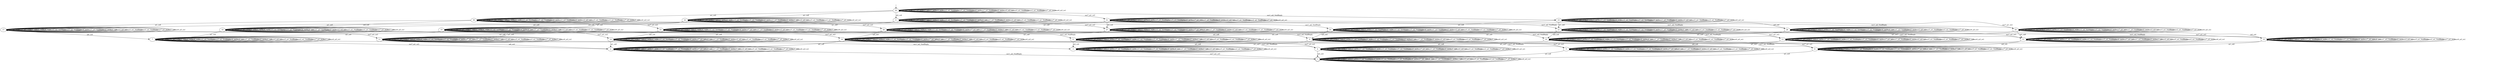 digraph T2 {
0 [label="0"];
1 [label="1", shape=doublecircle];
2 [label="2"];
3 [label="3"];
4 [label="4"];
5 [label="5"];
6 [label="6"];
7 [label="7"];
8 [label="8"];
9 [label="9"];
10 [label="10"];
11 [label="11"];
12 [label="12"];
13 [label="13"];
14 [label="14"];
15 [label="15"];
16 [label="16"];
17 [label="17"];
18 [label="18"];
19 [label="19"];
20 [label="20"];
21 [label="21"];
22 [label="22"];
23 [label="23"];
24 [label="24"];
25 [label="25"];
26 [label="26"];
27 [label="27"];
28 [label="28"];
29 [label="29"];
30 [label="30"];
31 [label="31"];
0 -> 0  [label="usr1_ai3_re26"];
0 -> 0  [label="usr1_ai3_re12"];
0 -> 0  [label="ai1_ce1"];
0 -> 0  [label="ai2_ce23"];
0 -> 28  [label="usr1_ai2_VoidReply"];
0 -> 0  [label="ai4_ce20"];
0 -> 0  [label="usr2_ai2_VoidReply"];
0 -> 0  [label="usr5_ai2_VoidReply"];
0 -> 0  [label="ai4_ce15"];
0 -> 27  [label="usr7_ai1_re3"];
0 -> 0  [label="ai4_ce4"];
0 -> 0  [label="usr1_ai3_VoidReply"];
0 -> 0  [label="ai2_ce12"];
0 -> 19  [label="ai1_ce8"];
0 -> 0  [label="usr2_ai3_re2"];
0 -> 0  [label="usr5_ai1_VoidReply"];
0 -> 0  [label="usr2_ai1_VoidReply"];
0 -> 0  [label="usr7_ai1_re16"];
0 -> 18  [label="ai1_ce9"];
0 -> 0  [label="usr6_ai3_re1"];
1 -> 1  [label="usr1_ai3_re26"];
1 -> 1  [label="usr1_ai3_re12"];
1 -> 1  [label="ai1_ce1"];
1 -> 1  [label="ai2_ce23"];
1 -> 1  [label="usr1_ai2_VoidReply"];
1 -> 1  [label="ai4_ce20"];
1 -> 1  [label="usr2_ai2_VoidReply"];
1 -> 1  [label="usr5_ai2_VoidReply"];
1 -> 1  [label="ai4_ce15"];
1 -> 1  [label="usr7_ai1_re3"];
1 -> 1  [label="ai4_ce4"];
1 -> 1  [label="usr1_ai3_VoidReply"];
1 -> 1  [label="ai2_ce12"];
1 -> 1  [label="ai1_ce8"];
1 -> 1  [label="usr2_ai3_re2"];
1 -> 1  [label="usr5_ai1_VoidReply"];
1 -> 1  [label="usr2_ai1_VoidReply"];
1 -> 1  [label="usr7_ai1_re16"];
1 -> 1  [label="ai1_ce9"];
1 -> 1  [label="usr6_ai3_re1"];
2 -> 2  [label="usr1_ai3_re26"];
2 -> 2  [label="usr1_ai3_re12"];
2 -> 2  [label="ai1_ce1"];
2 -> 2  [label="ai2_ce23"];
2 -> 1  [label="usr1_ai2_VoidReply"];
2 -> 2  [label="ai4_ce20"];
2 -> 2  [label="usr2_ai2_VoidReply"];
2 -> 2  [label="usr5_ai2_VoidReply"];
2 -> 2  [label="ai4_ce15"];
2 -> 2  [label="usr7_ai1_re3"];
2 -> 2  [label="ai4_ce4"];
2 -> 2  [label="usr1_ai3_VoidReply"];
2 -> 2  [label="ai2_ce12"];
2 -> 2  [label="ai1_ce8"];
2 -> 2  [label="usr2_ai3_re2"];
2 -> 2  [label="usr5_ai1_VoidReply"];
2 -> 2  [label="usr2_ai1_VoidReply"];
2 -> 2  [label="usr7_ai1_re16"];
2 -> 2  [label="ai1_ce9"];
2 -> 2  [label="usr6_ai3_re1"];
3 -> 3  [label="usr1_ai3_re26"];
3 -> 3  [label="usr1_ai3_re12"];
3 -> 3  [label="ai1_ce1"];
3 -> 3  [label="ai2_ce23"];
3 -> 3  [label="usr1_ai2_VoidReply"];
3 -> 3  [label="ai4_ce20"];
3 -> 3  [label="usr2_ai2_VoidReply"];
3 -> 3  [label="usr5_ai2_VoidReply"];
3 -> 3  [label="ai4_ce15"];
3 -> 1  [label="usr7_ai1_re3"];
3 -> 3  [label="ai4_ce4"];
3 -> 3  [label="usr1_ai3_VoidReply"];
3 -> 3  [label="ai2_ce12"];
3 -> 3  [label="ai1_ce8"];
3 -> 3  [label="usr2_ai3_re2"];
3 -> 3  [label="usr5_ai1_VoidReply"];
3 -> 3  [label="usr2_ai1_VoidReply"];
3 -> 3  [label="usr7_ai1_re16"];
3 -> 3  [label="ai1_ce9"];
3 -> 3  [label="usr6_ai3_re1"];
4 -> 4  [label="usr1_ai3_re26"];
4 -> 4  [label="usr1_ai3_re12"];
4 -> 4  [label="ai1_ce1"];
4 -> 4  [label="ai2_ce23"];
4 -> 4  [label="usr1_ai2_VoidReply"];
4 -> 4  [label="ai4_ce20"];
4 -> 4  [label="usr2_ai2_VoidReply"];
4 -> 4  [label="usr5_ai2_VoidReply"];
4 -> 4  [label="ai4_ce15"];
4 -> 4  [label="usr7_ai1_re3"];
4 -> 1  [label="ai4_ce4"];
4 -> 4  [label="usr1_ai3_VoidReply"];
4 -> 4  [label="ai2_ce12"];
4 -> 4  [label="ai1_ce8"];
4 -> 4  [label="usr2_ai3_re2"];
4 -> 4  [label="usr5_ai1_VoidReply"];
4 -> 4  [label="usr2_ai1_VoidReply"];
4 -> 4  [label="usr7_ai1_re16"];
4 -> 4  [label="ai1_ce9"];
4 -> 4  [label="usr6_ai3_re1"];
5 -> 5  [label="usr1_ai3_re26"];
5 -> 5  [label="usr1_ai3_re12"];
5 -> 5  [label="ai1_ce1"];
5 -> 5  [label="ai2_ce23"];
5 -> 5  [label="usr1_ai2_VoidReply"];
5 -> 5  [label="ai4_ce20"];
5 -> 5  [label="usr2_ai2_VoidReply"];
5 -> 5  [label="usr5_ai2_VoidReply"];
5 -> 5  [label="ai4_ce15"];
5 -> 5  [label="usr7_ai1_re3"];
5 -> 5  [label="ai4_ce4"];
5 -> 5  [label="usr1_ai3_VoidReply"];
5 -> 5  [label="ai2_ce12"];
5 -> 1  [label="ai1_ce8"];
5 -> 5  [label="usr2_ai3_re2"];
5 -> 5  [label="usr5_ai1_VoidReply"];
5 -> 5  [label="usr2_ai1_VoidReply"];
5 -> 5  [label="usr7_ai1_re16"];
5 -> 5  [label="ai1_ce9"];
5 -> 5  [label="usr6_ai3_re1"];
6 -> 6  [label="usr1_ai3_re26"];
6 -> 6  [label="usr1_ai3_re12"];
6 -> 6  [label="ai1_ce1"];
6 -> 6  [label="ai2_ce23"];
6 -> 6  [label="usr1_ai2_VoidReply"];
6 -> 6  [label="ai4_ce20"];
6 -> 6  [label="usr2_ai2_VoidReply"];
6 -> 6  [label="usr5_ai2_VoidReply"];
6 -> 6  [label="ai4_ce15"];
6 -> 6  [label="usr7_ai1_re3"];
6 -> 6  [label="ai4_ce4"];
6 -> 6  [label="usr1_ai3_VoidReply"];
6 -> 6  [label="ai2_ce12"];
6 -> 6  [label="ai1_ce8"];
6 -> 6  [label="usr2_ai3_re2"];
6 -> 6  [label="usr5_ai1_VoidReply"];
6 -> 6  [label="usr2_ai1_VoidReply"];
6 -> 6  [label="usr7_ai1_re16"];
6 -> 1  [label="ai1_ce9"];
6 -> 6  [label="usr6_ai3_re1"];
7 -> 7  [label="usr1_ai3_re26"];
7 -> 7  [label="usr1_ai3_re12"];
7 -> 7  [label="ai1_ce1"];
7 -> 7  [label="ai2_ce23"];
7 -> 3  [label="usr1_ai2_VoidReply"];
7 -> 7  [label="ai4_ce20"];
7 -> 7  [label="usr2_ai2_VoidReply"];
7 -> 7  [label="usr5_ai2_VoidReply"];
7 -> 7  [label="ai4_ce15"];
7 -> 2  [label="usr7_ai1_re3"];
7 -> 7  [label="ai4_ce4"];
7 -> 7  [label="usr1_ai3_VoidReply"];
7 -> 7  [label="ai2_ce12"];
7 -> 7  [label="ai1_ce8"];
7 -> 7  [label="usr2_ai3_re2"];
7 -> 7  [label="usr5_ai1_VoidReply"];
7 -> 7  [label="usr2_ai1_VoidReply"];
7 -> 7  [label="usr7_ai1_re16"];
7 -> 7  [label="ai1_ce9"];
7 -> 7  [label="usr6_ai3_re1"];
8 -> 8  [label="usr1_ai3_re26"];
8 -> 8  [label="usr1_ai3_re12"];
8 -> 8  [label="ai1_ce1"];
8 -> 8  [label="ai2_ce23"];
8 -> 8  [label="usr1_ai2_VoidReply"];
8 -> 8  [label="ai4_ce20"];
8 -> 8  [label="usr2_ai2_VoidReply"];
8 -> 8  [label="usr5_ai2_VoidReply"];
8 -> 8  [label="ai4_ce15"];
8 -> 4  [label="usr7_ai1_re3"];
8 -> 3  [label="ai4_ce4"];
8 -> 8  [label="usr1_ai3_VoidReply"];
8 -> 8  [label="ai2_ce12"];
8 -> 8  [label="ai1_ce8"];
8 -> 8  [label="usr2_ai3_re2"];
8 -> 8  [label="usr5_ai1_VoidReply"];
8 -> 8  [label="usr2_ai1_VoidReply"];
8 -> 8  [label="usr7_ai1_re16"];
8 -> 8  [label="ai1_ce9"];
8 -> 8  [label="usr6_ai3_re1"];
9 -> 9  [label="usr1_ai3_re26"];
9 -> 9  [label="usr1_ai3_re12"];
9 -> 9  [label="ai1_ce1"];
9 -> 9  [label="ai2_ce23"];
9 -> 9  [label="usr1_ai2_VoidReply"];
9 -> 9  [label="ai4_ce20"];
9 -> 9  [label="usr2_ai2_VoidReply"];
9 -> 9  [label="usr5_ai2_VoidReply"];
9 -> 9  [label="ai4_ce15"];
9 -> 5  [label="usr7_ai1_re3"];
9 -> 9  [label="ai4_ce4"];
9 -> 9  [label="usr1_ai3_VoidReply"];
9 -> 9  [label="ai2_ce12"];
9 -> 3  [label="ai1_ce8"];
9 -> 9  [label="usr2_ai3_re2"];
9 -> 9  [label="usr5_ai1_VoidReply"];
9 -> 9  [label="usr2_ai1_VoidReply"];
9 -> 9  [label="usr7_ai1_re16"];
9 -> 9  [label="ai1_ce9"];
9 -> 9  [label="usr6_ai3_re1"];
10 -> 10  [label="usr1_ai3_re26"];
10 -> 10  [label="usr1_ai3_re12"];
10 -> 10  [label="ai1_ce1"];
10 -> 10  [label="ai2_ce23"];
10 -> 10  [label="usr1_ai2_VoidReply"];
10 -> 10  [label="ai4_ce20"];
10 -> 10  [label="usr2_ai2_VoidReply"];
10 -> 10  [label="usr5_ai2_VoidReply"];
10 -> 10  [label="ai4_ce15"];
10 -> 6  [label="usr7_ai1_re3"];
10 -> 10  [label="ai4_ce4"];
10 -> 10  [label="usr1_ai3_VoidReply"];
10 -> 10  [label="ai2_ce12"];
10 -> 10  [label="ai1_ce8"];
10 -> 10  [label="usr2_ai3_re2"];
10 -> 10  [label="usr5_ai1_VoidReply"];
10 -> 10  [label="usr2_ai1_VoidReply"];
10 -> 10  [label="usr7_ai1_re16"];
10 -> 3  [label="ai1_ce9"];
10 -> 10  [label="usr6_ai3_re1"];
11 -> 11  [label="usr1_ai3_re26"];
11 -> 11  [label="usr1_ai3_re12"];
11 -> 11  [label="ai1_ce1"];
11 -> 11  [label="ai2_ce23"];
11 -> 4  [label="usr1_ai2_VoidReply"];
11 -> 11  [label="ai4_ce20"];
11 -> 11  [label="usr2_ai2_VoidReply"];
11 -> 11  [label="usr5_ai2_VoidReply"];
11 -> 11  [label="ai4_ce15"];
11 -> 11  [label="usr7_ai1_re3"];
11 -> 2  [label="ai4_ce4"];
11 -> 11  [label="usr1_ai3_VoidReply"];
11 -> 11  [label="ai2_ce12"];
11 -> 11  [label="ai1_ce8"];
11 -> 11  [label="usr2_ai3_re2"];
11 -> 11  [label="usr5_ai1_VoidReply"];
11 -> 11  [label="usr2_ai1_VoidReply"];
11 -> 11  [label="usr7_ai1_re16"];
11 -> 11  [label="ai1_ce9"];
11 -> 11  [label="usr6_ai3_re1"];
12 -> 12  [label="usr1_ai3_re26"];
12 -> 12  [label="usr1_ai3_re12"];
12 -> 12  [label="ai1_ce1"];
12 -> 12  [label="ai2_ce23"];
12 -> 12  [label="usr1_ai2_VoidReply"];
12 -> 12  [label="ai4_ce20"];
12 -> 12  [label="usr2_ai2_VoidReply"];
12 -> 12  [label="usr5_ai2_VoidReply"];
12 -> 12  [label="ai4_ce15"];
12 -> 12  [label="usr7_ai1_re3"];
12 -> 5  [label="ai4_ce4"];
12 -> 12  [label="usr1_ai3_VoidReply"];
12 -> 12  [label="ai2_ce12"];
12 -> 4  [label="ai1_ce8"];
12 -> 12  [label="usr2_ai3_re2"];
12 -> 12  [label="usr5_ai1_VoidReply"];
12 -> 12  [label="usr2_ai1_VoidReply"];
12 -> 12  [label="usr7_ai1_re16"];
12 -> 12  [label="ai1_ce9"];
12 -> 12  [label="usr6_ai3_re1"];
13 -> 13  [label="usr1_ai3_re26"];
13 -> 13  [label="usr1_ai3_re12"];
13 -> 13  [label="ai1_ce1"];
13 -> 13  [label="ai2_ce23"];
13 -> 13  [label="usr1_ai2_VoidReply"];
13 -> 13  [label="ai4_ce20"];
13 -> 13  [label="usr2_ai2_VoidReply"];
13 -> 13  [label="usr5_ai2_VoidReply"];
13 -> 13  [label="ai4_ce15"];
13 -> 13  [label="usr7_ai1_re3"];
13 -> 6  [label="ai4_ce4"];
13 -> 13  [label="usr1_ai3_VoidReply"];
13 -> 13  [label="ai2_ce12"];
13 -> 13  [label="ai1_ce8"];
13 -> 13  [label="usr2_ai3_re2"];
13 -> 13  [label="usr5_ai1_VoidReply"];
13 -> 13  [label="usr2_ai1_VoidReply"];
13 -> 13  [label="usr7_ai1_re16"];
13 -> 4  [label="ai1_ce9"];
13 -> 13  [label="usr6_ai3_re1"];
14 -> 14  [label="usr1_ai3_re26"];
14 -> 14  [label="usr1_ai3_re12"];
14 -> 14  [label="ai1_ce1"];
14 -> 14  [label="ai2_ce23"];
14 -> 5  [label="usr1_ai2_VoidReply"];
14 -> 14  [label="ai4_ce20"];
14 -> 14  [label="usr2_ai2_VoidReply"];
14 -> 14  [label="usr5_ai2_VoidReply"];
14 -> 14  [label="ai4_ce15"];
14 -> 14  [label="usr7_ai1_re3"];
14 -> 14  [label="ai4_ce4"];
14 -> 14  [label="usr1_ai3_VoidReply"];
14 -> 14  [label="ai2_ce12"];
14 -> 2  [label="ai1_ce8"];
14 -> 14  [label="usr2_ai3_re2"];
14 -> 14  [label="usr5_ai1_VoidReply"];
14 -> 14  [label="usr2_ai1_VoidReply"];
14 -> 14  [label="usr7_ai1_re16"];
14 -> 14  [label="ai1_ce9"];
14 -> 14  [label="usr6_ai3_re1"];
15 -> 15  [label="usr1_ai3_re26"];
15 -> 15  [label="usr1_ai3_re12"];
15 -> 15  [label="ai1_ce1"];
15 -> 15  [label="ai2_ce23"];
15 -> 15  [label="usr1_ai2_VoidReply"];
15 -> 15  [label="ai4_ce20"];
15 -> 15  [label="usr2_ai2_VoidReply"];
15 -> 15  [label="usr5_ai2_VoidReply"];
15 -> 15  [label="ai4_ce15"];
15 -> 15  [label="usr7_ai1_re3"];
15 -> 15  [label="ai4_ce4"];
15 -> 15  [label="usr1_ai3_VoidReply"];
15 -> 15  [label="ai2_ce12"];
15 -> 6  [label="ai1_ce8"];
15 -> 15  [label="usr2_ai3_re2"];
15 -> 15  [label="usr5_ai1_VoidReply"];
15 -> 15  [label="usr2_ai1_VoidReply"];
15 -> 15  [label="usr7_ai1_re16"];
15 -> 5  [label="ai1_ce9"];
15 -> 15  [label="usr6_ai3_re1"];
16 -> 16  [label="usr1_ai3_re26"];
16 -> 16  [label="usr1_ai3_re12"];
16 -> 16  [label="ai1_ce1"];
16 -> 16  [label="ai2_ce23"];
16 -> 6  [label="usr1_ai2_VoidReply"];
16 -> 16  [label="ai4_ce20"];
16 -> 16  [label="usr2_ai2_VoidReply"];
16 -> 16  [label="usr5_ai2_VoidReply"];
16 -> 16  [label="ai4_ce15"];
16 -> 16  [label="usr7_ai1_re3"];
16 -> 16  [label="ai4_ce4"];
16 -> 16  [label="usr1_ai3_VoidReply"];
16 -> 16  [label="ai2_ce12"];
16 -> 16  [label="ai1_ce8"];
16 -> 16  [label="usr2_ai3_re2"];
16 -> 16  [label="usr5_ai1_VoidReply"];
16 -> 16  [label="usr2_ai1_VoidReply"];
16 -> 16  [label="usr7_ai1_re16"];
16 -> 2  [label="ai1_ce9"];
16 -> 16  [label="usr6_ai3_re1"];
17 -> 17  [label="usr1_ai3_re26"];
17 -> 17  [label="usr1_ai3_re12"];
17 -> 17  [label="ai1_ce1"];
17 -> 17  [label="ai2_ce23"];
17 -> 8  [label="usr1_ai2_VoidReply"];
17 -> 17  [label="ai4_ce20"];
17 -> 17  [label="usr2_ai2_VoidReply"];
17 -> 17  [label="usr5_ai2_VoidReply"];
17 -> 17  [label="ai4_ce15"];
17 -> 11  [label="usr7_ai1_re3"];
17 -> 7  [label="ai4_ce4"];
17 -> 17  [label="usr1_ai3_VoidReply"];
17 -> 17  [label="ai2_ce12"];
17 -> 17  [label="ai1_ce8"];
17 -> 17  [label="usr2_ai3_re2"];
17 -> 17  [label="usr5_ai1_VoidReply"];
17 -> 17  [label="usr2_ai1_VoidReply"];
17 -> 17  [label="usr7_ai1_re16"];
17 -> 17  [label="ai1_ce9"];
17 -> 17  [label="usr6_ai3_re1"];
18 -> 18  [label="usr1_ai3_re26"];
18 -> 18  [label="usr1_ai3_re12"];
18 -> 18  [label="ai1_ce1"];
18 -> 18  [label="ai2_ce23"];
18 -> 9  [label="usr1_ai2_VoidReply"];
18 -> 18  [label="ai4_ce20"];
18 -> 18  [label="usr2_ai2_VoidReply"];
18 -> 18  [label="usr5_ai2_VoidReply"];
18 -> 18  [label="ai4_ce15"];
18 -> 14  [label="usr7_ai1_re3"];
18 -> 18  [label="ai4_ce4"];
18 -> 18  [label="usr1_ai3_VoidReply"];
18 -> 18  [label="ai2_ce12"];
18 -> 7  [label="ai1_ce8"];
18 -> 18  [label="usr2_ai3_re2"];
18 -> 18  [label="usr5_ai1_VoidReply"];
18 -> 18  [label="usr2_ai1_VoidReply"];
18 -> 18  [label="usr7_ai1_re16"];
18 -> 18  [label="ai1_ce9"];
18 -> 18  [label="usr6_ai3_re1"];
19 -> 19  [label="usr1_ai3_re26"];
19 -> 19  [label="usr1_ai3_re12"];
19 -> 19  [label="ai1_ce1"];
19 -> 19  [label="ai2_ce23"];
19 -> 10  [label="usr1_ai2_VoidReply"];
19 -> 19  [label="ai4_ce20"];
19 -> 19  [label="usr2_ai2_VoidReply"];
19 -> 19  [label="usr5_ai2_VoidReply"];
19 -> 19  [label="ai4_ce15"];
19 -> 16  [label="usr7_ai1_re3"];
19 -> 19  [label="ai4_ce4"];
19 -> 19  [label="usr1_ai3_VoidReply"];
19 -> 19  [label="ai2_ce12"];
19 -> 19  [label="ai1_ce8"];
19 -> 19  [label="usr2_ai3_re2"];
19 -> 19  [label="usr5_ai1_VoidReply"];
19 -> 19  [label="usr2_ai1_VoidReply"];
19 -> 19  [label="usr7_ai1_re16"];
19 -> 7  [label="ai1_ce9"];
19 -> 19  [label="usr6_ai3_re1"];
20 -> 20  [label="usr1_ai3_re26"];
20 -> 20  [label="usr1_ai3_re12"];
20 -> 20  [label="ai1_ce1"];
20 -> 20  [label="ai2_ce23"];
20 -> 20  [label="usr1_ai2_VoidReply"];
20 -> 20  [label="ai4_ce20"];
20 -> 20  [label="usr2_ai2_VoidReply"];
20 -> 20  [label="usr5_ai2_VoidReply"];
20 -> 20  [label="ai4_ce15"];
20 -> 12  [label="usr7_ai1_re3"];
20 -> 9  [label="ai4_ce4"];
20 -> 20  [label="usr1_ai3_VoidReply"];
20 -> 20  [label="ai2_ce12"];
20 -> 8  [label="ai1_ce8"];
20 -> 20  [label="usr2_ai3_re2"];
20 -> 20  [label="usr5_ai1_VoidReply"];
20 -> 20  [label="usr2_ai1_VoidReply"];
20 -> 20  [label="usr7_ai1_re16"];
20 -> 20  [label="ai1_ce9"];
20 -> 20  [label="usr6_ai3_re1"];
21 -> 21  [label="usr1_ai3_re26"];
21 -> 21  [label="usr1_ai3_re12"];
21 -> 21  [label="ai1_ce1"];
21 -> 21  [label="ai2_ce23"];
21 -> 21  [label="usr1_ai2_VoidReply"];
21 -> 21  [label="ai4_ce20"];
21 -> 21  [label="usr2_ai2_VoidReply"];
21 -> 21  [label="usr5_ai2_VoidReply"];
21 -> 21  [label="ai4_ce15"];
21 -> 13  [label="usr7_ai1_re3"];
21 -> 10  [label="ai4_ce4"];
21 -> 21  [label="usr1_ai3_VoidReply"];
21 -> 21  [label="ai2_ce12"];
21 -> 21  [label="ai1_ce8"];
21 -> 21  [label="usr2_ai3_re2"];
21 -> 21  [label="usr5_ai1_VoidReply"];
21 -> 21  [label="usr2_ai1_VoidReply"];
21 -> 21  [label="usr7_ai1_re16"];
21 -> 8  [label="ai1_ce9"];
21 -> 21  [label="usr6_ai3_re1"];
22 -> 22  [label="usr1_ai3_re26"];
22 -> 22  [label="usr1_ai3_re12"];
22 -> 22  [label="ai1_ce1"];
22 -> 22  [label="ai2_ce23"];
22 -> 21  [label="usr1_ai2_VoidReply"];
22 -> 22  [label="ai4_ce20"];
22 -> 22  [label="usr2_ai2_VoidReply"];
22 -> 22  [label="usr5_ai2_VoidReply"];
22 -> 22  [label="ai4_ce15"];
22 -> 26  [label="usr7_ai1_re3"];
22 -> 19  [label="ai4_ce4"];
22 -> 22  [label="usr1_ai3_VoidReply"];
22 -> 22  [label="ai2_ce12"];
22 -> 22  [label="ai1_ce8"];
22 -> 22  [label="usr2_ai3_re2"];
22 -> 22  [label="usr5_ai1_VoidReply"];
22 -> 22  [label="usr2_ai1_VoidReply"];
22 -> 22  [label="usr7_ai1_re16"];
22 -> 17  [label="ai1_ce9"];
22 -> 22  [label="usr6_ai3_re1"];
23 -> 23  [label="usr1_ai3_re26"];
23 -> 23  [label="usr1_ai3_re12"];
23 -> 23  [label="ai1_ce1"];
23 -> 23  [label="ai2_ce23"];
23 -> 23  [label="usr1_ai2_VoidReply"];
23 -> 23  [label="ai4_ce20"];
23 -> 23  [label="usr2_ai2_VoidReply"];
23 -> 23  [label="usr5_ai2_VoidReply"];
23 -> 23  [label="ai4_ce15"];
23 -> 29  [label="usr7_ai1_re3"];
23 -> 28  [label="ai4_ce4"];
23 -> 23  [label="usr1_ai3_VoidReply"];
23 -> 23  [label="ai2_ce12"];
23 -> 21  [label="ai1_ce8"];
23 -> 23  [label="usr2_ai3_re2"];
23 -> 23  [label="usr5_ai1_VoidReply"];
23 -> 23  [label="usr2_ai1_VoidReply"];
23 -> 23  [label="usr7_ai1_re16"];
23 -> 20  [label="ai1_ce9"];
23 -> 23  [label="usr6_ai3_re1"];
24 -> 24  [label="usr1_ai3_re26"];
24 -> 24  [label="usr1_ai3_re12"];
24 -> 24  [label="ai1_ce1"];
24 -> 24  [label="ai2_ce23"];
24 -> 23  [label="usr1_ai2_VoidReply"];
24 -> 24  [label="ai4_ce20"];
24 -> 24  [label="usr2_ai2_VoidReply"];
24 -> 24  [label="usr5_ai2_VoidReply"];
24 -> 24  [label="ai4_ce15"];
24 -> 31  [label="usr7_ai1_re3"];
24 -> 0  [label="ai4_ce4"];
24 -> 24  [label="usr1_ai3_VoidReply"];
24 -> 24  [label="ai2_ce12"];
24 -> 22  [label="ai1_ce8"];
24 -> 24  [label="usr2_ai3_re2"];
24 -> 24  [label="usr5_ai1_VoidReply"];
24 -> 24  [label="usr2_ai1_VoidReply"];
24 -> 24  [label="usr7_ai1_re16"];
24 -> 30  [label="ai1_ce9"];
24 -> 24  [label="usr6_ai3_re1"];
25 -> 25  [label="usr1_ai3_re26"];
25 -> 25  [label="usr1_ai3_re12"];
25 -> 25  [label="ai1_ce1"];
25 -> 25  [label="ai2_ce23"];
25 -> 12  [label="usr1_ai2_VoidReply"];
25 -> 25  [label="ai4_ce20"];
25 -> 25  [label="usr2_ai2_VoidReply"];
25 -> 25  [label="usr5_ai2_VoidReply"];
25 -> 25  [label="ai4_ce15"];
25 -> 25  [label="usr7_ai1_re3"];
25 -> 14  [label="ai4_ce4"];
25 -> 25  [label="usr1_ai3_VoidReply"];
25 -> 25  [label="ai2_ce12"];
25 -> 11  [label="ai1_ce8"];
25 -> 25  [label="usr2_ai3_re2"];
25 -> 25  [label="usr5_ai1_VoidReply"];
25 -> 25  [label="usr2_ai1_VoidReply"];
25 -> 25  [label="usr7_ai1_re16"];
25 -> 25  [label="ai1_ce9"];
25 -> 25  [label="usr6_ai3_re1"];
26 -> 26  [label="usr1_ai3_re26"];
26 -> 26  [label="usr1_ai3_re12"];
26 -> 26  [label="ai1_ce1"];
26 -> 26  [label="ai2_ce23"];
26 -> 13  [label="usr1_ai2_VoidReply"];
26 -> 26  [label="ai4_ce20"];
26 -> 26  [label="usr2_ai2_VoidReply"];
26 -> 26  [label="usr5_ai2_VoidReply"];
26 -> 26  [label="ai4_ce15"];
26 -> 26  [label="usr7_ai1_re3"];
26 -> 16  [label="ai4_ce4"];
26 -> 26  [label="usr1_ai3_VoidReply"];
26 -> 26  [label="ai2_ce12"];
26 -> 26  [label="ai1_ce8"];
26 -> 26  [label="usr2_ai3_re2"];
26 -> 26  [label="usr5_ai1_VoidReply"];
26 -> 26  [label="usr2_ai1_VoidReply"];
26 -> 26  [label="usr7_ai1_re16"];
26 -> 11  [label="ai1_ce9"];
26 -> 26  [label="usr6_ai3_re1"];
27 -> 27  [label="usr1_ai3_re26"];
27 -> 27  [label="usr1_ai3_re12"];
27 -> 27  [label="ai1_ce1"];
27 -> 27  [label="ai2_ce23"];
27 -> 15  [label="usr1_ai2_VoidReply"];
27 -> 27  [label="ai4_ce20"];
27 -> 27  [label="usr2_ai2_VoidReply"];
27 -> 27  [label="usr5_ai2_VoidReply"];
27 -> 27  [label="ai4_ce15"];
27 -> 27  [label="usr7_ai1_re3"];
27 -> 27  [label="ai4_ce4"];
27 -> 27  [label="usr1_ai3_VoidReply"];
27 -> 27  [label="ai2_ce12"];
27 -> 16  [label="ai1_ce8"];
27 -> 27  [label="usr2_ai3_re2"];
27 -> 27  [label="usr5_ai1_VoidReply"];
27 -> 27  [label="usr2_ai1_VoidReply"];
27 -> 27  [label="usr7_ai1_re16"];
27 -> 14  [label="ai1_ce9"];
27 -> 27  [label="usr6_ai3_re1"];
28 -> 28  [label="usr1_ai3_re26"];
28 -> 28  [label="usr1_ai3_re12"];
28 -> 28  [label="ai1_ce1"];
28 -> 28  [label="ai2_ce23"];
28 -> 28  [label="usr1_ai2_VoidReply"];
28 -> 28  [label="ai4_ce20"];
28 -> 28  [label="usr2_ai2_VoidReply"];
28 -> 28  [label="usr5_ai2_VoidReply"];
28 -> 28  [label="ai4_ce15"];
28 -> 15  [label="usr7_ai1_re3"];
28 -> 28  [label="ai4_ce4"];
28 -> 28  [label="usr1_ai3_VoidReply"];
28 -> 28  [label="ai2_ce12"];
28 -> 10  [label="ai1_ce8"];
28 -> 28  [label="usr2_ai3_re2"];
28 -> 28  [label="usr5_ai1_VoidReply"];
28 -> 28  [label="usr2_ai1_VoidReply"];
28 -> 28  [label="usr7_ai1_re16"];
28 -> 9  [label="ai1_ce9"];
28 -> 28  [label="usr6_ai3_re1"];
29 -> 29  [label="usr1_ai3_re26"];
29 -> 29  [label="usr1_ai3_re12"];
29 -> 29  [label="ai1_ce1"];
29 -> 29  [label="ai2_ce23"];
29 -> 29  [label="usr1_ai2_VoidReply"];
29 -> 29  [label="ai4_ce20"];
29 -> 29  [label="usr2_ai2_VoidReply"];
29 -> 29  [label="usr5_ai2_VoidReply"];
29 -> 29  [label="ai4_ce15"];
29 -> 29  [label="usr7_ai1_re3"];
29 -> 15  [label="ai4_ce4"];
29 -> 29  [label="usr1_ai3_VoidReply"];
29 -> 29  [label="ai2_ce12"];
29 -> 13  [label="ai1_ce8"];
29 -> 29  [label="usr2_ai3_re2"];
29 -> 29  [label="usr5_ai1_VoidReply"];
29 -> 29  [label="usr2_ai1_VoidReply"];
29 -> 29  [label="usr7_ai1_re16"];
29 -> 12  [label="ai1_ce9"];
29 -> 29  [label="usr6_ai3_re1"];
30 -> 30  [label="usr1_ai3_re26"];
30 -> 30  [label="usr1_ai3_re12"];
30 -> 30  [label="ai1_ce1"];
30 -> 30  [label="ai2_ce23"];
30 -> 20  [label="usr1_ai2_VoidReply"];
30 -> 30  [label="ai4_ce20"];
30 -> 30  [label="usr2_ai2_VoidReply"];
30 -> 30  [label="usr5_ai2_VoidReply"];
30 -> 30  [label="ai4_ce15"];
30 -> 25  [label="usr7_ai1_re3"];
30 -> 18  [label="ai4_ce4"];
30 -> 30  [label="usr1_ai3_VoidReply"];
30 -> 30  [label="ai2_ce12"];
30 -> 17  [label="ai1_ce8"];
30 -> 30  [label="usr2_ai3_re2"];
30 -> 30  [label="usr5_ai1_VoidReply"];
30 -> 30  [label="usr2_ai1_VoidReply"];
30 -> 30  [label="usr7_ai1_re16"];
30 -> 30  [label="ai1_ce9"];
30 -> 30  [label="usr6_ai3_re1"];
31 -> 31  [label="usr1_ai3_re26"];
31 -> 31  [label="usr1_ai3_re12"];
31 -> 31  [label="ai1_ce1"];
31 -> 31  [label="ai2_ce23"];
31 -> 29  [label="usr1_ai2_VoidReply"];
31 -> 31  [label="ai4_ce20"];
31 -> 31  [label="usr2_ai2_VoidReply"];
31 -> 31  [label="usr5_ai2_VoidReply"];
31 -> 31  [label="ai4_ce15"];
31 -> 31  [label="usr7_ai1_re3"];
31 -> 27  [label="ai4_ce4"];
31 -> 31  [label="usr1_ai3_VoidReply"];
31 -> 31  [label="ai2_ce12"];
31 -> 26  [label="ai1_ce8"];
31 -> 31  [label="usr2_ai3_re2"];
31 -> 31  [label="usr5_ai1_VoidReply"];
31 -> 31  [label="usr2_ai1_VoidReply"];
31 -> 31  [label="usr7_ai1_re16"];
31 -> 25  [label="ai1_ce9"];
31 -> 31  [label="usr6_ai3_re1"];
__start0 [label="", shape=none];
__start0 -> 24  [label=""];
}
